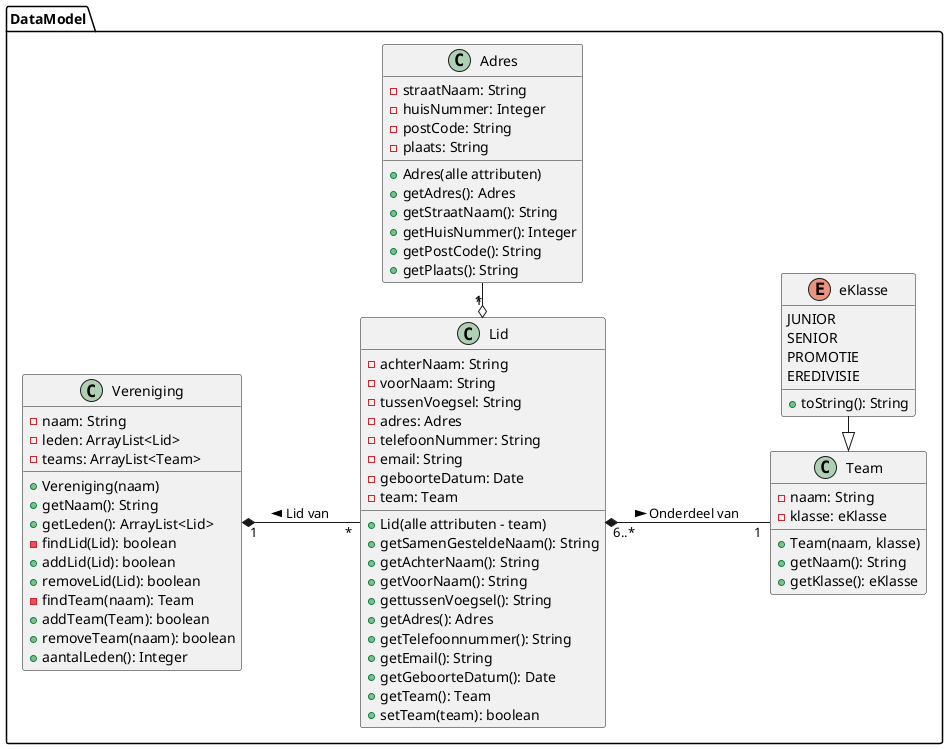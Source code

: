 @startuml
'https://plantuml.com/class-diagram
'!theme materia
left to right direction
package DataModel {
class Vereniging {
    -naam: String
    -leden: ArrayList<Lid>
    -teams: ArrayList<Team>
    +Vereniging(naam)
    +getNaam(): String
    +getLeden(): ArrayList<Lid>
    -findLid(Lid): boolean
    +addLid(Lid): boolean
    +removeLid(Lid): boolean
    -findTeam(naam): Team
    +addTeam(Team): boolean
    +removeTeam(naam): boolean
    +aantalLeden(): Integer
}

class Lid {
    -achterNaam: String
    -voorNaam: String
    -tussenVoegsel: String
    -adres: Adres
    -telefoonNummer: String
    -email: String
    -geboorteDatum: Date
    -team: Team
    +Lid(alle attributen - team)
    +getSamenGesteldeNaam(): String
    +getAchterNaam(): String
    +getVoorNaam(): String
    +gettussenVoegsel(): String
    +getAdres(): Adres
    +getTelefoonnummer(): String
    +getEmail(): String
    +getGeboorteDatum(): Date
    +getTeam(): Team
    +setTeam(team): boolean
}

class Team {
    -naam: String
    -klasse: eKlasse
    +Team(naam, klasse)
    +getNaam(): String
    +getKlasse(): eKlasse
}

class Adres {
    -straatNaam: String
    -huisNummer: Integer
    -postCode: String
    -plaats: String
    +Adres(alle attributen)
    +getAdres(): Adres
    +getStraatNaam(): String
    +getHuisNummer(): Integer
    +getPostCode(): String
    +getPlaats(): String
}

enum eKlasse {
      JUNIOR
      SENIOR
      PROMOTIE
      EREDIVISIE
      +toString(): String
}
}

Team <|- eKlasse
Lid "6..*" *-- "1" Team : > Onderdeel van
Vereniging "1" *-- "*" Lid : < Lid van
Lid "*" o- "1" Adres

@enduml